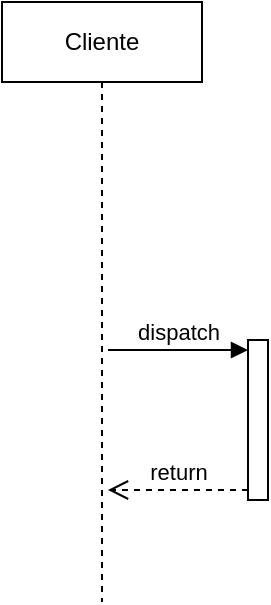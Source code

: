 <mxfile version="24.7.7">
  <diagram name="Página-1" id="7dSODr1uBAGp_JZ7vpTg">
    <mxGraphModel dx="1198" dy="673" grid="1" gridSize="10" guides="1" tooltips="1" connect="1" arrows="1" fold="1" page="1" pageScale="1" pageWidth="827" pageHeight="1169" math="0" shadow="0">
      <root>
        <mxCell id="0" />
        <mxCell id="1" parent="0" />
        <mxCell id="9VnDQ8HXC4Gex9NUqWV9-1" value="" style="html=1;points=[[0,0,0,0,5],[0,1,0,0,-5],[1,0,0,0,5],[1,1,0,0,-5]];perimeter=orthogonalPerimeter;outlineConnect=0;targetShapes=umlLifeline;portConstraint=eastwest;newEdgeStyle={&quot;curved&quot;:0,&quot;rounded&quot;:0};" vertex="1" parent="1">
          <mxGeometry x="333" y="389" width="10" height="80" as="geometry" />
        </mxCell>
        <mxCell id="9VnDQ8HXC4Gex9NUqWV9-2" value="dispatch" style="html=1;verticalAlign=bottom;endArrow=block;curved=0;rounded=0;entryX=0;entryY=0;entryDx=0;entryDy=5;" edge="1" target="9VnDQ8HXC4Gex9NUqWV9-1" parent="1">
          <mxGeometry relative="1" as="geometry">
            <mxPoint x="263" y="394" as="sourcePoint" />
          </mxGeometry>
        </mxCell>
        <mxCell id="9VnDQ8HXC4Gex9NUqWV9-3" value="return" style="html=1;verticalAlign=bottom;endArrow=open;dashed=1;endSize=8;curved=0;rounded=0;exitX=0;exitY=1;exitDx=0;exitDy=-5;" edge="1" source="9VnDQ8HXC4Gex9NUqWV9-1" parent="1">
          <mxGeometry relative="1" as="geometry">
            <mxPoint x="263" y="464" as="targetPoint" />
          </mxGeometry>
        </mxCell>
        <mxCell id="9VnDQ8HXC4Gex9NUqWV9-4" value="Cliente" style="shape=umlLifeline;perimeter=lifelinePerimeter;whiteSpace=wrap;html=1;container=1;dropTarget=0;collapsible=0;recursiveResize=0;outlineConnect=0;portConstraint=eastwest;newEdgeStyle={&quot;curved&quot;:0,&quot;rounded&quot;:0};" vertex="1" parent="1">
          <mxGeometry x="210" y="220" width="100" height="300" as="geometry" />
        </mxCell>
      </root>
    </mxGraphModel>
  </diagram>
</mxfile>
